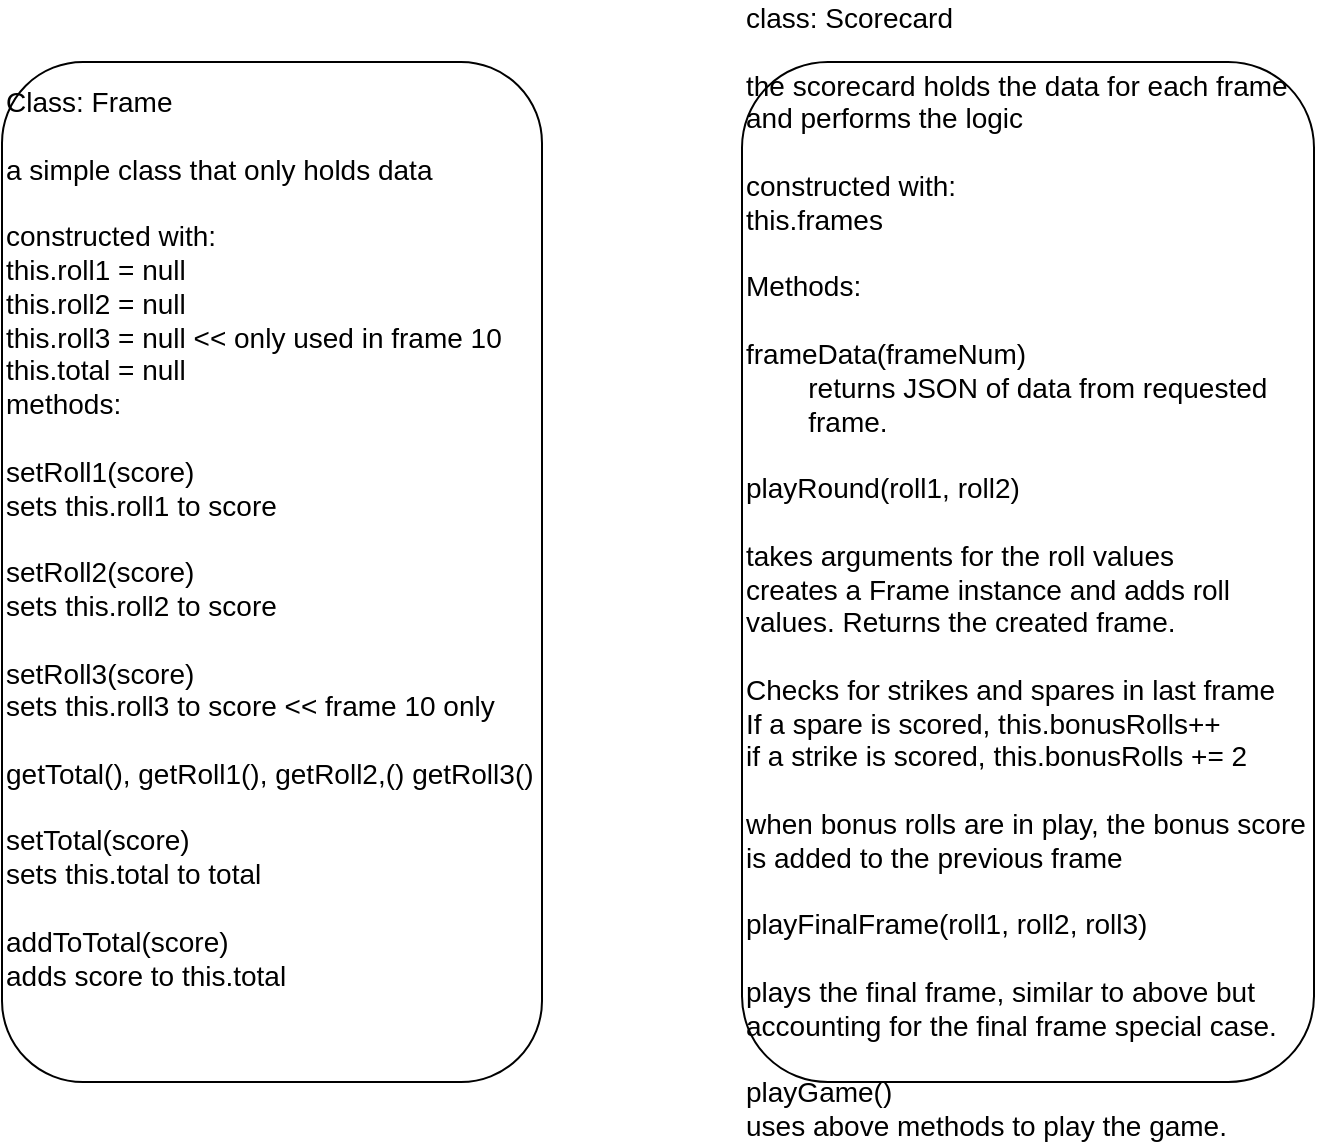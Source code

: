 <mxfile>
    <diagram id="PM1qfxjBdRBVMdcpFEoq" name="Page-1">
        <mxGraphModel dx="737" dy="1629" grid="1" gridSize="10" guides="1" tooltips="1" connect="1" arrows="1" fold="1" page="1" pageScale="1" pageWidth="827" pageHeight="1169" math="0" shadow="0">
            <root>
                <mxCell id="0"/>
                <mxCell id="1" parent="0"/>
                <mxCell id="2" value="&lt;font style=&quot;font-size: 14px&quot;&gt;Class: Frame&lt;br&gt;&lt;br&gt;a simple class that only holds data&amp;nbsp;&lt;br&gt;&lt;br&gt;constructed with:&lt;br&gt;this.roll1 = null&lt;br&gt;this.roll2 = null&lt;br&gt;this.roll3 = null &amp;lt;&amp;lt; only used in frame 10&lt;br&gt;this.total = null&lt;br&gt;methods:&lt;br&gt;&lt;br&gt;setRoll1(score)&lt;br&gt;sets this.roll1 to score&lt;br&gt;&lt;br&gt;setRoll2(score)&lt;br&gt;sets this.roll2 to score&lt;br&gt;&lt;br&gt;setRoll3(score)&lt;br&gt;sets this.roll3 to score &amp;lt;&amp;lt; frame 10 only&lt;br&gt;&lt;br&gt;getTotal(), getRoll1(), getRoll2,() getRoll3()&lt;br&gt;&lt;br&gt;setTotal(score)&lt;br&gt;sets this.total to total&lt;br&gt;&lt;br&gt;addToTotal(score)&lt;br&gt;adds score to this.total&lt;br&gt;&lt;br&gt;&lt;br&gt;&lt;/font&gt;" style="rounded=1;whiteSpace=wrap;html=1;align=left;" vertex="1" parent="1">
                    <mxGeometry x="70" y="-150" width="270" height="510" as="geometry"/>
                </mxCell>
                <mxCell id="3" value="class: Scorecard&lt;br&gt;&lt;br&gt;the scorecard holds the data for each frame and performs the logic&lt;br&gt;&lt;br&gt;constructed with:&lt;br&gt;this.frames&lt;br&gt;&lt;br&gt;Methods:&lt;br&gt;&lt;br&gt;frameData(frameNum)&amp;nbsp;&lt;br&gt;&lt;span style=&quot;white-space: pre&quot;&gt;&#9;&lt;/span&gt;returns JSON of data from requested &lt;span style=&quot;white-space: pre&quot;&gt;&#9;&lt;/span&gt;frame.&lt;br&gt;&lt;br&gt;playRound(roll1, roll2)&lt;br&gt;&lt;br&gt;takes arguments for the roll values&lt;br&gt;creates a Frame instance and adds roll values. Returns the created frame.&lt;br&gt;&lt;br&gt;Checks for strikes and spares in last frame&lt;br&gt;If a spare is scored, this.bonusRolls++&lt;br&gt;if a strike is scored, this.bonusRolls += 2&lt;br&gt;&lt;br&gt;when bonus rolls are in play, the bonus score is added to the previous frame&lt;br&gt;&lt;br&gt;playFinalFrame(roll1, roll2, roll3)&lt;br&gt;&lt;br&gt;plays the final frame, similar to above but accounting for the final frame special case.&lt;br&gt;&lt;br&gt;playGame()&lt;br&gt;uses above methods to play the game." style="rounded=1;whiteSpace=wrap;html=1;fontSize=14;align=left;" vertex="1" parent="1">
                    <mxGeometry x="440" y="-150" width="286" height="510" as="geometry"/>
                </mxCell>
            </root>
        </mxGraphModel>
    </diagram>
</mxfile>